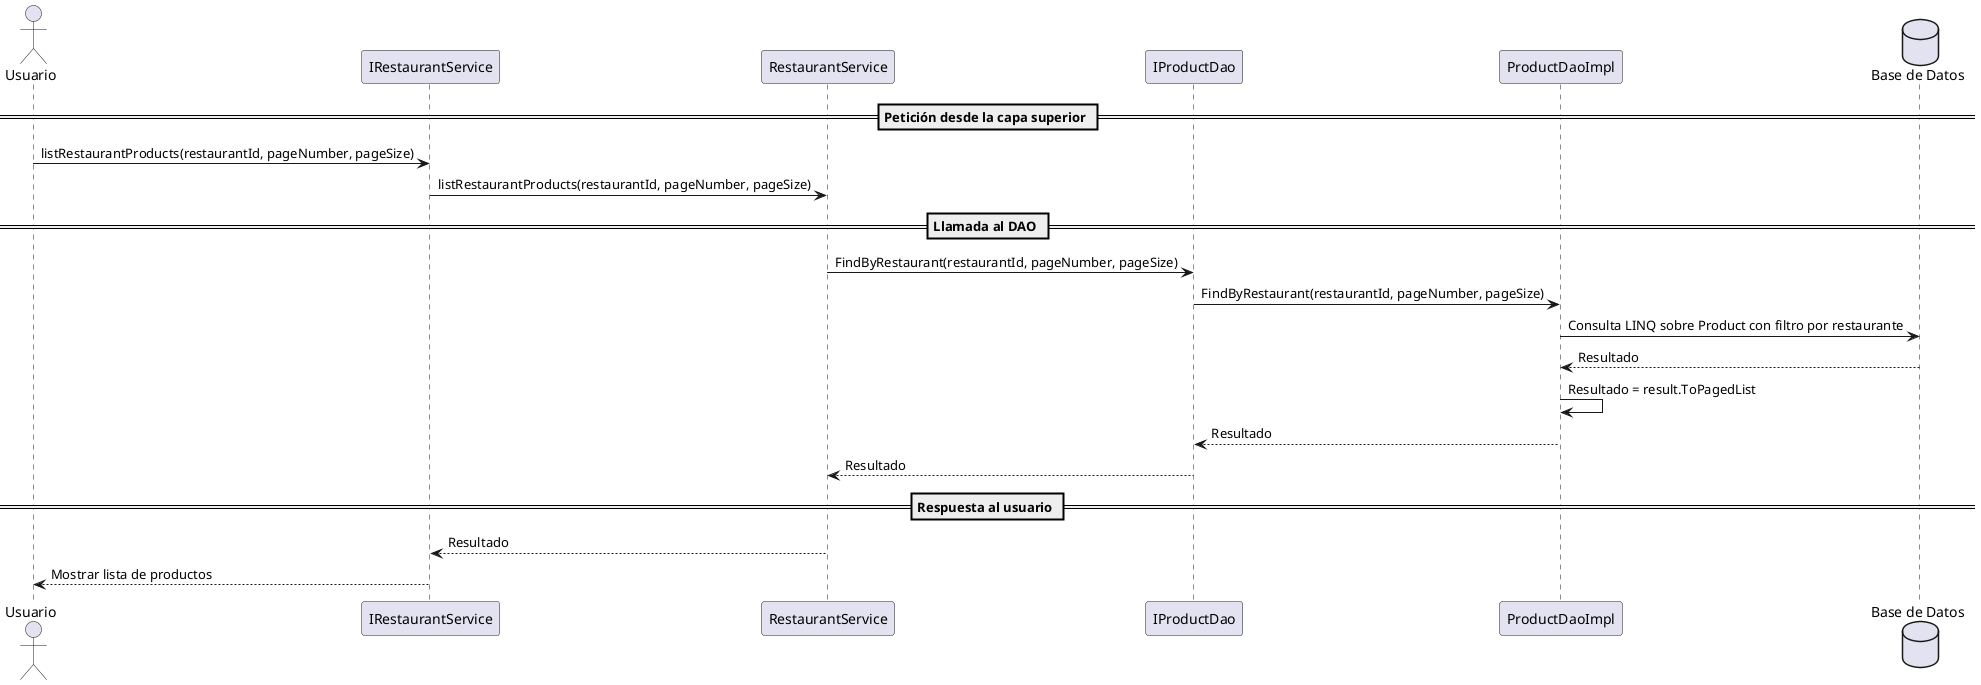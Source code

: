 @startuml

actor Usuario
participant "IRestaurantService" as IProductService
participant "RestaurantService" as ProductService
participant "IProductDao" as IProductDao
participant "ProductDaoImpl" as ProductDao
database "Base de Datos" as DB

== Petición desde la capa superior ==
Usuario -> IProductService : listRestaurantProducts(restaurantId, pageNumber, pageSize)
IProductService -> ProductService : listRestaurantProducts(restaurantId, pageNumber, pageSize)

== Llamada al DAO ==
ProductService -> IProductDao : FindByRestaurant(restaurantId, pageNumber, pageSize)
IProductDao -> ProductDao : FindByRestaurant(restaurantId, pageNumber, pageSize)
ProductDao -> DB : Consulta LINQ sobre Product con filtro por restaurante
DB --> ProductDao : Resultado
ProductDao -> ProductDao : Resultado = result.ToPagedList
ProductDao --> IProductDao : Resultado
IProductDao --> ProductService : Resultado

== Respuesta al usuario ==
ProductService --> IProductService : Resultado
IProductService --> Usuario : Mostrar lista de productos

@enduml